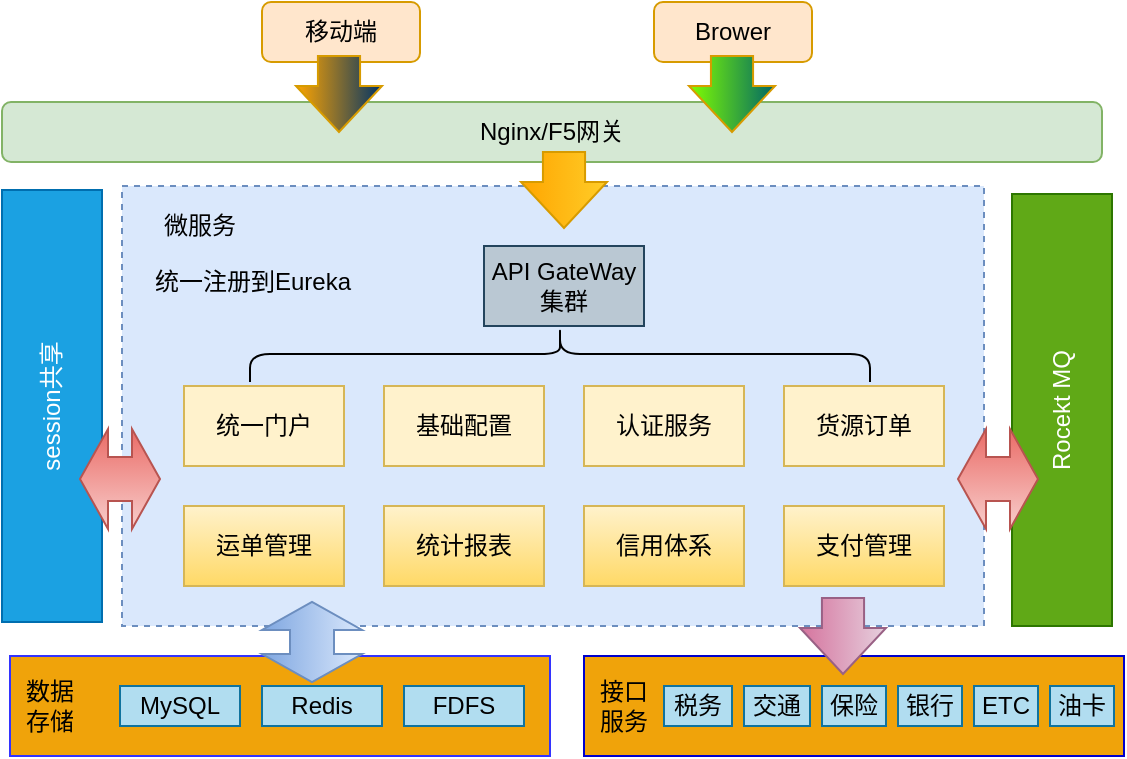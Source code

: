 <mxfile version="12.3.3" type="github" pages="1">
  <diagram id="XkjLcBPFQYZoqtyOq4hc" name="第 1 页">
    <mxGraphModel dx="854" dy="478" grid="1" gridSize="10" guides="1" tooltips="1" connect="1" arrows="1" fold="1" page="1" pageScale="1" pageWidth="827" pageHeight="1169" math="0" shadow="0">
      <root>
        <mxCell id="0"/>
        <mxCell id="1" parent="0"/>
        <mxCell id="9KA-N-g8YcaYjq1PoRRs-1" value="Nginx/F5网关" style="rounded=1;whiteSpace=wrap;html=1;fillColor=#d5e8d4;strokeColor=#82b366;" parent="1" vertex="1">
          <mxGeometry x="150" y="70" width="550" height="30" as="geometry"/>
        </mxCell>
        <mxCell id="9KA-N-g8YcaYjq1PoRRs-3" value="" style="rounded=0;whiteSpace=wrap;html=1;fillColor=#dae8fc;strokeColor=#6c8ebf;dashed=1;" parent="1" vertex="1">
          <mxGeometry x="210" y="112" width="431" height="220" as="geometry"/>
        </mxCell>
        <mxCell id="9KA-N-g8YcaYjq1PoRRs-4" value="API GateWay&lt;br&gt;集群" style="rounded=0;whiteSpace=wrap;html=1;fillColor=#bac8d3;strokeColor=#23445d;" parent="1" vertex="1">
          <mxGeometry x="391" y="142" width="80" height="40" as="geometry"/>
        </mxCell>
        <mxCell id="9KA-N-g8YcaYjq1PoRRs-5" value="统一门户" style="rounded=0;whiteSpace=wrap;html=1;fillColor=#fff2cc;strokeColor=#d6b656;" parent="1" vertex="1">
          <mxGeometry x="241" y="212" width="80" height="40" as="geometry"/>
        </mxCell>
        <mxCell id="9KA-N-g8YcaYjq1PoRRs-6" value="基础配置" style="rounded=0;whiteSpace=wrap;html=1;fillColor=#fff2cc;strokeColor=#d6b656;" parent="1" vertex="1">
          <mxGeometry x="341" y="212" width="80" height="40" as="geometry"/>
        </mxCell>
        <mxCell id="9KA-N-g8YcaYjq1PoRRs-7" value="认证服务" style="rounded=0;whiteSpace=wrap;html=1;fillColor=#fff2cc;strokeColor=#d6b656;" parent="1" vertex="1">
          <mxGeometry x="441" y="212" width="80" height="40" as="geometry"/>
        </mxCell>
        <mxCell id="9KA-N-g8YcaYjq1PoRRs-8" value="货源订单" style="rounded=0;whiteSpace=wrap;html=1;fillColor=#fff2cc;strokeColor=#d6b656;" parent="1" vertex="1">
          <mxGeometry x="541" y="212" width="80" height="40" as="geometry"/>
        </mxCell>
        <mxCell id="9KA-N-g8YcaYjq1PoRRs-9" value="运单管理" style="rounded=0;whiteSpace=wrap;html=1;gradientColor=#ffd966;fillColor=#fff2cc;strokeColor=#d6b656;" parent="1" vertex="1">
          <mxGeometry x="241" y="272" width="80" height="40" as="geometry"/>
        </mxCell>
        <mxCell id="9KA-N-g8YcaYjq1PoRRs-10" value="统计报表" style="rounded=0;whiteSpace=wrap;html=1;gradientColor=#ffd966;fillColor=#fff2cc;strokeColor=#d6b656;" parent="1" vertex="1">
          <mxGeometry x="341" y="272" width="80" height="40" as="geometry"/>
        </mxCell>
        <mxCell id="9KA-N-g8YcaYjq1PoRRs-11" value="信用体系" style="rounded=0;whiteSpace=wrap;html=1;gradientColor=#ffd966;fillColor=#fff2cc;strokeColor=#d6b656;" parent="1" vertex="1">
          <mxGeometry x="441" y="272" width="80" height="40" as="geometry"/>
        </mxCell>
        <mxCell id="9KA-N-g8YcaYjq1PoRRs-12" value="支付管理" style="rounded=0;whiteSpace=wrap;html=1;gradientColor=#ffd966;fillColor=#fff2cc;strokeColor=#d6b656;" parent="1" vertex="1">
          <mxGeometry x="541" y="272" width="80" height="40" as="geometry"/>
        </mxCell>
        <mxCell id="9KA-N-g8YcaYjq1PoRRs-13" value="session共享" style="rounded=0;whiteSpace=wrap;html=1;direction=south;horizontal=0;fillColor=#1ba1e2;strokeColor=#006EAF;fontColor=#ffffff;" parent="1" vertex="1">
          <mxGeometry x="150" y="114" width="50" height="216" as="geometry"/>
        </mxCell>
        <mxCell id="9KA-N-g8YcaYjq1PoRRs-14" value="Rocekt MQ" style="rounded=0;whiteSpace=wrap;html=1;direction=south;horizontal=0;fillColor=#60a917;strokeColor=#2D7600;fontColor=#ffffff;" parent="1" vertex="1">
          <mxGeometry x="655" y="116" width="50" height="216" as="geometry"/>
        </mxCell>
        <mxCell id="9KA-N-g8YcaYjq1PoRRs-17" value="" style="rounded=0;whiteSpace=wrap;html=1;fillColor=#f0a30a;strokeColor=#3333FF;fontColor=#ffffff;" parent="1" vertex="1">
          <mxGeometry x="154" y="347" width="270" height="50" as="geometry"/>
        </mxCell>
        <mxCell id="9KA-N-g8YcaYjq1PoRRs-18" value="MySQL" style="rounded=0;whiteSpace=wrap;html=1;fillColor=#b1ddf0;strokeColor=#10739e;" parent="1" vertex="1">
          <mxGeometry x="209" y="362" width="60" height="20" as="geometry"/>
        </mxCell>
        <mxCell id="9KA-N-g8YcaYjq1PoRRs-19" value="Redis" style="rounded=0;whiteSpace=wrap;html=1;fillColor=#b1ddf0;strokeColor=#10739e;" parent="1" vertex="1">
          <mxGeometry x="280" y="362" width="60" height="20" as="geometry"/>
        </mxCell>
        <mxCell id="9KA-N-g8YcaYjq1PoRRs-20" value="FDFS" style="rounded=0;whiteSpace=wrap;html=1;fillColor=#b1ddf0;strokeColor=#10739e;" parent="1" vertex="1">
          <mxGeometry x="351" y="362" width="60" height="20" as="geometry"/>
        </mxCell>
        <mxCell id="9KA-N-g8YcaYjq1PoRRs-21" value="数据存储" style="text;html=1;strokeColor=none;fillColor=none;align=center;verticalAlign=middle;whiteSpace=wrap;rounded=0;" parent="1" vertex="1">
          <mxGeometry x="159" y="362" width="30" height="20" as="geometry"/>
        </mxCell>
        <mxCell id="9KA-N-g8YcaYjq1PoRRs-23" value="" style="rounded=0;whiteSpace=wrap;html=1;fillColor=#f0a30a;strokeColor=#0000CC;fontColor=#ffffff;" parent="1" vertex="1">
          <mxGeometry x="441" y="347" width="270" height="50" as="geometry"/>
        </mxCell>
        <mxCell id="9KA-N-g8YcaYjq1PoRRs-24" value="税务" style="rounded=0;whiteSpace=wrap;html=1;fillColor=#b1ddf0;strokeColor=#10739e;" parent="1" vertex="1">
          <mxGeometry x="481" y="362" width="34" height="20" as="geometry"/>
        </mxCell>
        <mxCell id="9KA-N-g8YcaYjq1PoRRs-25" value="交通" style="rounded=0;whiteSpace=wrap;html=1;fillColor=#b1ddf0;strokeColor=#10739e;" parent="1" vertex="1">
          <mxGeometry x="521" y="362" width="33" height="20" as="geometry"/>
        </mxCell>
        <mxCell id="9KA-N-g8YcaYjq1PoRRs-26" value="保险" style="rounded=0;whiteSpace=wrap;html=1;fillColor=#b1ddf0;strokeColor=#10739e;" parent="1" vertex="1">
          <mxGeometry x="560" y="362" width="32" height="20" as="geometry"/>
        </mxCell>
        <mxCell id="9KA-N-g8YcaYjq1PoRRs-27" value="接口服务" style="text;html=1;strokeColor=none;fillColor=none;align=center;verticalAlign=middle;whiteSpace=wrap;rounded=0;" parent="1" vertex="1">
          <mxGeometry x="446" y="362" width="30" height="20" as="geometry"/>
        </mxCell>
        <mxCell id="9KA-N-g8YcaYjq1PoRRs-30" value="银行" style="rounded=0;whiteSpace=wrap;html=1;fillColor=#b1ddf0;strokeColor=#10739e;" parent="1" vertex="1">
          <mxGeometry x="598" y="362" width="32" height="20" as="geometry"/>
        </mxCell>
        <mxCell id="9KA-N-g8YcaYjq1PoRRs-31" value="ETC" style="rounded=0;whiteSpace=wrap;html=1;fillColor=#b1ddf0;strokeColor=#10739e;" parent="1" vertex="1">
          <mxGeometry x="636" y="362" width="32" height="20" as="geometry"/>
        </mxCell>
        <mxCell id="9KA-N-g8YcaYjq1PoRRs-32" value="油卡" style="rounded=0;whiteSpace=wrap;html=1;fillColor=#b1ddf0;strokeColor=#10739e;" parent="1" vertex="1">
          <mxGeometry x="674" y="362" width="32" height="20" as="geometry"/>
        </mxCell>
        <mxCell id="9KA-N-g8YcaYjq1PoRRs-33" value="微服务" style="text;html=1;strokeColor=none;fillColor=none;align=center;verticalAlign=middle;whiteSpace=wrap;rounded=0;" parent="1" vertex="1">
          <mxGeometry x="229" y="122" width="40" height="20" as="geometry"/>
        </mxCell>
        <mxCell id="9KA-N-g8YcaYjq1PoRRs-34" value="统一注册到Eureka" style="text;html=1;strokeColor=none;fillColor=none;align=center;verticalAlign=middle;whiteSpace=wrap;rounded=0;" parent="1" vertex="1">
          <mxGeometry x="221" y="150" width="109" height="20" as="geometry"/>
        </mxCell>
        <mxCell id="9KA-N-g8YcaYjq1PoRRs-36" value="" style="html=1;shadow=0;dashed=0;align=center;verticalAlign=middle;shape=mxgraph.arrows2.arrow;dy=0.51;dx=23;direction=south;notch=0;fillColor=#e6d0de;strokeColor=#996185;gradientColor=#d5739d;" parent="1" vertex="1">
          <mxGeometry x="549" y="318" width="43" height="38" as="geometry"/>
        </mxCell>
        <mxCell id="9KA-N-g8YcaYjq1PoRRs-37" value="" style="html=1;shadow=0;dashed=0;align=center;verticalAlign=middle;shape=mxgraph.arrows2.twoWayArrow;dy=0.56;dx=14;direction=south;gradientColor=#7ea6e0;fillColor=#dae8fc;strokeColor=#6c8ebf;" parent="1" vertex="1">
          <mxGeometry x="280" y="320" width="50" height="40" as="geometry"/>
        </mxCell>
        <mxCell id="9KA-N-g8YcaYjq1PoRRs-38" value="" style="shape=curlyBracket;whiteSpace=wrap;html=1;rounded=1;strokeColor=#000000;direction=south;" parent="1" vertex="1">
          <mxGeometry x="274" y="182" width="310" height="28" as="geometry"/>
        </mxCell>
        <mxCell id="9KA-N-g8YcaYjq1PoRRs-39" value="" style="html=1;shadow=0;dashed=0;align=center;verticalAlign=middle;shape=mxgraph.arrows2.arrow;dy=0.51;dx=23;direction=south;notch=0;fillColor=#ffcd28;strokeColor=#d79b00;gradientColor=#ffa500;" parent="1" vertex="1">
          <mxGeometry x="409.5" y="95" width="43" height="38" as="geometry"/>
        </mxCell>
        <mxCell id="9KA-N-g8YcaYjq1PoRRs-40" value="" style="html=1;shadow=0;dashed=0;align=center;verticalAlign=middle;shape=mxgraph.arrows2.twoWayArrow;dy=0.56;dx=14;direction=west;gradientColor=#ea6b66;fillColor=#f8cecc;strokeColor=#b85450;" parent="1" vertex="1">
          <mxGeometry x="189" y="233.5" width="40" height="50" as="geometry"/>
        </mxCell>
        <mxCell id="9KA-N-g8YcaYjq1PoRRs-41" value="" style="html=1;shadow=0;dashed=0;align=center;verticalAlign=middle;shape=mxgraph.arrows2.twoWayArrow;dy=0.56;dx=14;direction=west;gradientColor=#ea6b66;fillColor=#f8cecc;strokeColor=#b85450;" parent="1" vertex="1">
          <mxGeometry x="628" y="233.5" width="40" height="50" as="geometry"/>
        </mxCell>
        <mxCell id="dxA0skYOa5NP4DgTUswr-1" value="移动端" style="rounded=1;whiteSpace=wrap;html=1;fillColor=#ffe6cc;strokeColor=#d79b00;" parent="1" vertex="1">
          <mxGeometry x="280" y="20" width="79" height="30" as="geometry"/>
        </mxCell>
        <mxCell id="dxA0skYOa5NP4DgTUswr-2" value="Brower" style="rounded=1;whiteSpace=wrap;html=1;fillColor=#ffe6cc;strokeColor=#d79b00;" parent="1" vertex="1">
          <mxGeometry x="476" y="20" width="79" height="30" as="geometry"/>
        </mxCell>
        <mxCell id="dxA0skYOa5NP4DgTUswr-3" value="" style="html=1;shadow=0;dashed=0;align=center;verticalAlign=middle;shape=mxgraph.arrows2.arrow;dy=0.51;dx=23;direction=south;notch=0;fillColor=#003366;strokeColor=#d79b00;gradientColor=#ffa500;" parent="1" vertex="1">
          <mxGeometry x="297" y="47" width="43" height="38" as="geometry"/>
        </mxCell>
        <mxCell id="dxA0skYOa5NP4DgTUswr-4" value="" style="html=1;shadow=0;dashed=0;align=center;verticalAlign=middle;shape=mxgraph.arrows2.arrow;dy=0.51;dx=23;direction=south;notch=0;fillColor=#006666;strokeColor=#d79b00;gradientColor=#80FF00;" parent="1" vertex="1">
          <mxGeometry x="493.5" y="47" width="43" height="38" as="geometry"/>
        </mxCell>
      </root>
    </mxGraphModel>
  </diagram>
</mxfile>

